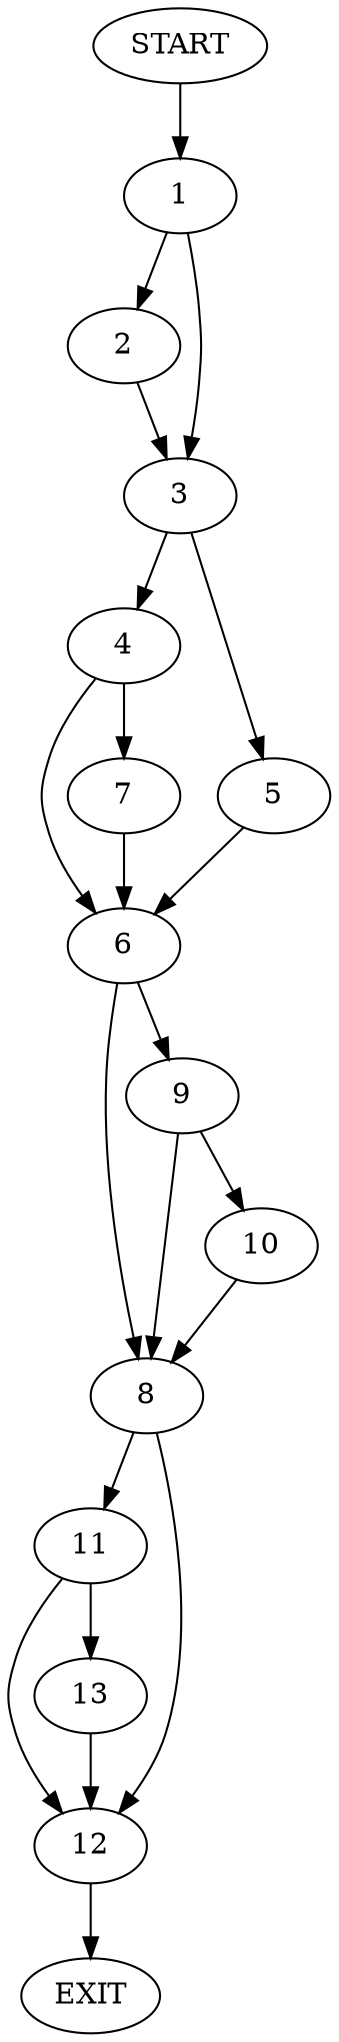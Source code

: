 digraph {
0 [label="START"]
14 [label="EXIT"]
0 -> 1
1 -> 2
1 -> 3
2 -> 3
3 -> 4
3 -> 5
5 -> 6
4 -> 7
4 -> 6
6 -> 8
6 -> 9
7 -> 6
9 -> 10
9 -> 8
8 -> 11
8 -> 12
10 -> 8
11 -> 13
11 -> 12
12 -> 14
13 -> 12
}
